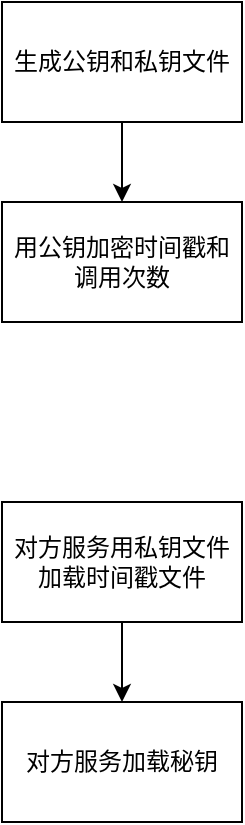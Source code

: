 <mxfile version="24.7.14">
  <diagram name="Page-1" id="jjtNCCXJwxjibi0O1gz5">
    <mxGraphModel dx="2000" dy="1163" grid="1" gridSize="10" guides="1" tooltips="1" connect="1" arrows="1" fold="1" page="1" pageScale="1" pageWidth="850" pageHeight="1100" math="0" shadow="0">
      <root>
        <mxCell id="0" />
        <mxCell id="1" parent="0" />
        <mxCell id="pU8MznzVKb6HY-WG7ddG-3" style="edgeStyle=orthogonalEdgeStyle;rounded=0;orthogonalLoop=1;jettySize=auto;html=1;exitX=0.5;exitY=1;exitDx=0;exitDy=0;entryX=0.5;entryY=0;entryDx=0;entryDy=0;" edge="1" parent="1" source="pU8MznzVKb6HY-WG7ddG-1" target="pU8MznzVKb6HY-WG7ddG-2">
          <mxGeometry relative="1" as="geometry" />
        </mxCell>
        <mxCell id="pU8MznzVKb6HY-WG7ddG-1" value="生成公钥和私钥文件" style="rounded=0;whiteSpace=wrap;html=1;" vertex="1" parent="1">
          <mxGeometry x="170" y="70" width="120" height="60" as="geometry" />
        </mxCell>
        <mxCell id="pU8MznzVKb6HY-WG7ddG-2" value="用公钥加密时间戳和调用次数" style="rounded=0;whiteSpace=wrap;html=1;" vertex="1" parent="1">
          <mxGeometry x="170" y="170" width="120" height="60" as="geometry" />
        </mxCell>
        <mxCell id="pU8MznzVKb6HY-WG7ddG-6" style="edgeStyle=orthogonalEdgeStyle;rounded=0;orthogonalLoop=1;jettySize=auto;html=1;exitX=0.5;exitY=1;exitDx=0;exitDy=0;entryX=0.5;entryY=0;entryDx=0;entryDy=0;" edge="1" parent="1" source="pU8MznzVKb6HY-WG7ddG-4" target="pU8MznzVKb6HY-WG7ddG-5">
          <mxGeometry relative="1" as="geometry" />
        </mxCell>
        <mxCell id="pU8MznzVKb6HY-WG7ddG-4" value="对方服务用私钥文件加载时间戳文件" style="rounded=0;whiteSpace=wrap;html=1;" vertex="1" parent="1">
          <mxGeometry x="170" y="320" width="120" height="60" as="geometry" />
        </mxCell>
        <mxCell id="pU8MznzVKb6HY-WG7ddG-5" value="对方服务加载秘钥" style="rounded=0;whiteSpace=wrap;html=1;" vertex="1" parent="1">
          <mxGeometry x="170" y="420" width="120" height="60" as="geometry" />
        </mxCell>
      </root>
    </mxGraphModel>
  </diagram>
</mxfile>
